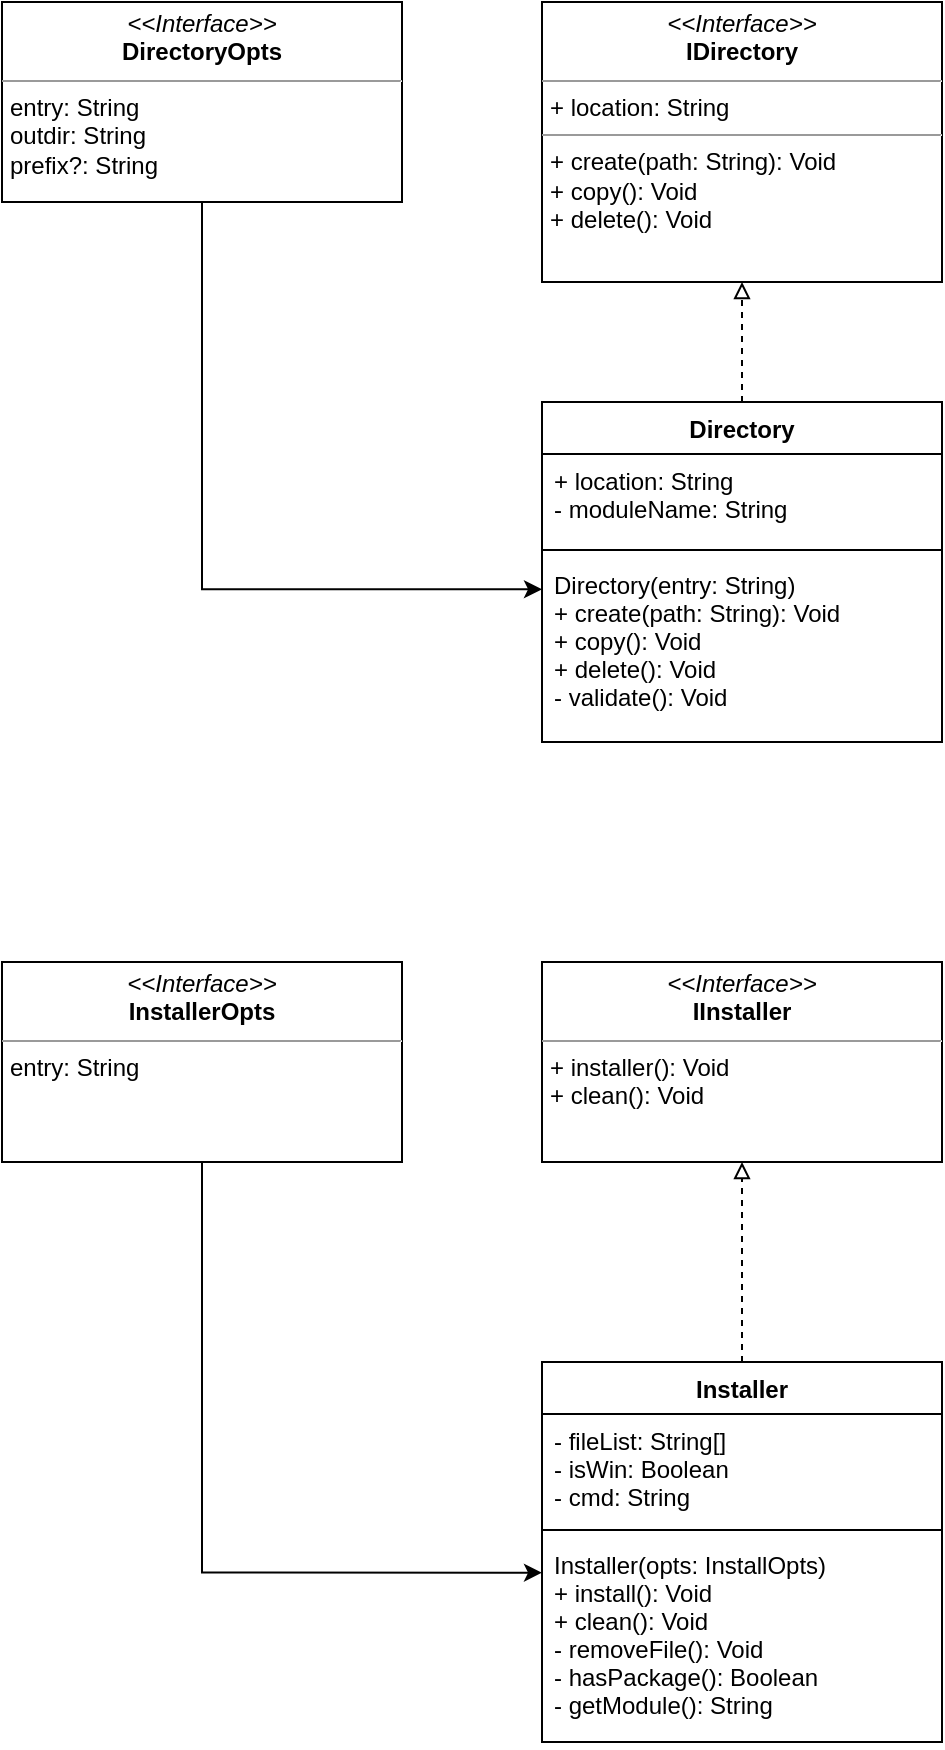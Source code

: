 <mxfile version="17.1.2" type="device"><diagram id="k7cO_M2Wen4iRDFjtQPC" name="Page-1"><mxGraphModel dx="651" dy="629" grid="1" gridSize="10" guides="1" tooltips="1" connect="1" arrows="1" fold="1" page="1" pageScale="1" pageWidth="850" pageHeight="1100" math="0" shadow="0"><root><mxCell id="0"/><mxCell id="1" parent="0"/><mxCell id="WczbrO7XzrA8D1sKzUrr-9" value="&lt;p style=&quot;margin: 0px ; margin-top: 4px ; text-align: center&quot;&gt;&lt;i&gt;&amp;lt;&amp;lt;Interface&amp;gt;&amp;gt;&lt;/i&gt;&lt;br&gt;&lt;b&gt;IDirectory&lt;/b&gt;&lt;/p&gt;&lt;hr size=&quot;1&quot;&gt;&lt;p style=&quot;margin: 0px ; margin-left: 4px&quot;&gt;+ location: String&lt;/p&gt;&lt;hr size=&quot;1&quot;&gt;&lt;p style=&quot;margin: 0px 0px 0px 4px&quot;&gt;+ create(path: String): Void&lt;/p&gt;&lt;p style=&quot;margin: 0px 0px 0px 4px&quot;&gt;+ copy(): Void&lt;/p&gt;&lt;p style=&quot;margin: 0px 0px 0px 4px&quot;&gt;+ delete(): Void&lt;/p&gt;" style="verticalAlign=top;align=left;overflow=fill;fontSize=12;fontFamily=Helvetica;html=1;" parent="1" vertex="1"><mxGeometry x="320" y="80" width="200" height="140" as="geometry"/></mxCell><mxCell id="WczbrO7XzrA8D1sKzUrr-14" style="edgeStyle=orthogonalEdgeStyle;rounded=0;orthogonalLoop=1;jettySize=auto;html=1;fontFamily=Comic Sans MS;endArrow=block;endFill=0;dashed=1;" parent="1" source="WczbrO7XzrA8D1sKzUrr-10" target="WczbrO7XzrA8D1sKzUrr-9" edge="1"><mxGeometry relative="1" as="geometry"/></mxCell><mxCell id="WczbrO7XzrA8D1sKzUrr-10" value="Directory" style="swimlane;fontStyle=1;align=center;verticalAlign=top;childLayout=stackLayout;horizontal=1;startSize=26;horizontalStack=0;resizeParent=1;resizeParentMax=0;resizeLast=0;collapsible=1;marginBottom=0;" parent="1" vertex="1"><mxGeometry x="320" y="280" width="200" height="170" as="geometry"/></mxCell><mxCell id="WczbrO7XzrA8D1sKzUrr-11" value="+ location: String&#10;- moduleName: String" style="text;strokeColor=none;fillColor=none;align=left;verticalAlign=top;spacingLeft=4;spacingRight=4;overflow=hidden;rotatable=0;points=[[0,0.5],[1,0.5]];portConstraint=eastwest;" parent="WczbrO7XzrA8D1sKzUrr-10" vertex="1"><mxGeometry y="26" width="200" height="44" as="geometry"/></mxCell><mxCell id="WczbrO7XzrA8D1sKzUrr-12" value="" style="line;strokeWidth=1;fillColor=none;align=left;verticalAlign=middle;spacingTop=-1;spacingLeft=3;spacingRight=3;rotatable=0;labelPosition=right;points=[];portConstraint=eastwest;" parent="WczbrO7XzrA8D1sKzUrr-10" vertex="1"><mxGeometry y="70" width="200" height="8" as="geometry"/></mxCell><mxCell id="WczbrO7XzrA8D1sKzUrr-13" value="Directory(entry: String)&#10;+ create(path: String): Void&#10;+ copy(): Void&#10;+ delete(): Void&#10;- validate(): Void" style="text;strokeColor=none;fillColor=none;align=left;verticalAlign=top;spacingLeft=4;spacingRight=4;overflow=hidden;rotatable=0;points=[[0,0.17,0,0,0]];portConstraint=eastwest;" parent="WczbrO7XzrA8D1sKzUrr-10" vertex="1"><mxGeometry y="78" width="200" height="92" as="geometry"/></mxCell><mxCell id="OlDrhcMJcE13S0B4LN96-4" style="edgeStyle=orthogonalEdgeStyle;rounded=0;orthogonalLoop=1;jettySize=auto;html=1;entryX=0;entryY=0.17;entryDx=0;entryDy=0;entryPerimeter=0;" edge="1" parent="1" source="OlDrhcMJcE13S0B4LN96-1" target="WczbrO7XzrA8D1sKzUrr-13"><mxGeometry relative="1" as="geometry"/></mxCell><mxCell id="OlDrhcMJcE13S0B4LN96-1" value="&lt;p style=&quot;margin: 0px ; margin-top: 4px ; text-align: center&quot;&gt;&lt;i&gt;&amp;lt;&amp;lt;Interface&amp;gt;&amp;gt;&lt;/i&gt;&lt;br&gt;&lt;b&gt;DirectoryOpts&lt;/b&gt;&lt;/p&gt;&lt;hr size=&quot;1&quot;&gt;&lt;p style=&quot;margin: 0px ; margin-left: 4px&quot;&gt;entry: String&lt;/p&gt;&lt;p style=&quot;margin: 0px ; margin-left: 4px&quot;&gt;outdir: String&lt;/p&gt;&lt;p style=&quot;margin: 0px ; margin-left: 4px&quot;&gt;prefix?: String&lt;/p&gt;&lt;p style=&quot;margin: 0px 0px 0px 4px&quot;&gt;&lt;br&gt;&lt;/p&gt;" style="verticalAlign=top;align=left;overflow=fill;fontSize=12;fontFamily=Helvetica;html=1;" vertex="1" parent="1"><mxGeometry x="50" y="80" width="200" height="100" as="geometry"/></mxCell><mxCell id="OlDrhcMJcE13S0B4LN96-6" value="&lt;p style=&quot;margin: 0px ; margin-top: 4px ; text-align: center&quot;&gt;&lt;i&gt;&amp;lt;&amp;lt;Interface&amp;gt;&amp;gt;&lt;/i&gt;&lt;br&gt;&lt;b&gt;IInstaller&lt;/b&gt;&lt;/p&gt;&lt;hr size=&quot;1&quot;&gt;&lt;p style=&quot;margin: 0px ; margin-left: 4px&quot;&gt;+ installer(): Void&lt;/p&gt;&lt;p style=&quot;margin: 0px ; margin-left: 4px&quot;&gt;+ clean(): Void&lt;/p&gt;&lt;p style=&quot;margin: 0px 0px 0px 4px&quot;&gt;&lt;br&gt;&lt;/p&gt;" style="verticalAlign=top;align=left;overflow=fill;fontSize=12;fontFamily=Helvetica;html=1;" vertex="1" parent="1"><mxGeometry x="320" y="560" width="200" height="100" as="geometry"/></mxCell><mxCell id="OlDrhcMJcE13S0B4LN96-7" style="edgeStyle=orthogonalEdgeStyle;rounded=0;orthogonalLoop=1;jettySize=auto;html=1;fontFamily=Comic Sans MS;endArrow=block;endFill=0;dashed=1;" edge="1" parent="1" source="OlDrhcMJcE13S0B4LN96-8" target="OlDrhcMJcE13S0B4LN96-6"><mxGeometry relative="1" as="geometry"/></mxCell><mxCell id="OlDrhcMJcE13S0B4LN96-8" value="Installer" style="swimlane;fontStyle=1;align=center;verticalAlign=top;childLayout=stackLayout;horizontal=1;startSize=26;horizontalStack=0;resizeParent=1;resizeParentMax=0;resizeLast=0;collapsible=1;marginBottom=0;" vertex="1" parent="1"><mxGeometry x="320" y="760" width="200" height="190" as="geometry"/></mxCell><mxCell id="OlDrhcMJcE13S0B4LN96-9" value="- fileList: String[]&#10;- isWin: Boolean&#10;- cmd: String" style="text;strokeColor=none;fillColor=none;align=left;verticalAlign=top;spacingLeft=4;spacingRight=4;overflow=hidden;rotatable=0;points=[[0,0.5],[1,0.5]];portConstraint=eastwest;" vertex="1" parent="OlDrhcMJcE13S0B4LN96-8"><mxGeometry y="26" width="200" height="54" as="geometry"/></mxCell><mxCell id="OlDrhcMJcE13S0B4LN96-10" value="" style="line;strokeWidth=1;fillColor=none;align=left;verticalAlign=middle;spacingTop=-1;spacingLeft=3;spacingRight=3;rotatable=0;labelPosition=right;points=[];portConstraint=eastwest;" vertex="1" parent="OlDrhcMJcE13S0B4LN96-8"><mxGeometry y="80" width="200" height="8" as="geometry"/></mxCell><mxCell id="OlDrhcMJcE13S0B4LN96-11" value="Installer(opts: InstallOpts)&#10;+ install(): Void&#10;+ clean(): Void&#10;- removeFile(): Void&#10;- hasPackage(): Boolean&#10;- getModule(): String" style="text;strokeColor=none;fillColor=none;align=left;verticalAlign=top;spacingLeft=4;spacingRight=4;overflow=hidden;rotatable=0;points=[[0,0.17,0,0,0]];portConstraint=eastwest;" vertex="1" parent="OlDrhcMJcE13S0B4LN96-8"><mxGeometry y="88" width="200" height="102" as="geometry"/></mxCell><mxCell id="OlDrhcMJcE13S0B4LN96-12" style="edgeStyle=orthogonalEdgeStyle;rounded=0;orthogonalLoop=1;jettySize=auto;html=1;entryX=0;entryY=0.17;entryDx=0;entryDy=0;entryPerimeter=0;" edge="1" parent="1" source="OlDrhcMJcE13S0B4LN96-13" target="OlDrhcMJcE13S0B4LN96-11"><mxGeometry relative="1" as="geometry"/></mxCell><mxCell id="OlDrhcMJcE13S0B4LN96-13" value="&lt;p style=&quot;margin: 0px ; margin-top: 4px ; text-align: center&quot;&gt;&lt;i&gt;&amp;lt;&amp;lt;Interface&amp;gt;&amp;gt;&lt;/i&gt;&lt;br&gt;&lt;b&gt;InstallerOpts&lt;/b&gt;&lt;/p&gt;&lt;hr size=&quot;1&quot;&gt;&lt;p style=&quot;margin: 0px ; margin-left: 4px&quot;&gt;entry: String&lt;/p&gt;&lt;p style=&quot;margin: 0px ; margin-left: 4px&quot;&gt;&lt;br&gt;&lt;/p&gt;&lt;p style=&quot;margin: 0px 0px 0px 4px&quot;&gt;&lt;br&gt;&lt;/p&gt;" style="verticalAlign=top;align=left;overflow=fill;fontSize=12;fontFamily=Helvetica;html=1;" vertex="1" parent="1"><mxGeometry x="50" y="560" width="200" height="100" as="geometry"/></mxCell></root></mxGraphModel></diagram></mxfile>
